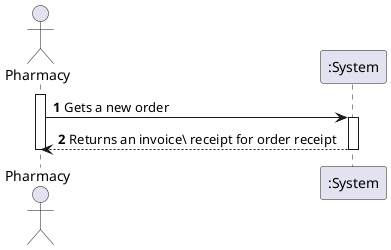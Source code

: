 @startuml
autonumber
actor "Pharmacy" as Pharmacy
participant ":System" as STM
activate Pharmacy

Pharmacy-> STM :Gets a new order
activate STM
STM --> Pharmacy : Returns an invoice\ receipt for order receipt
deactivate STM



deactivate Pharmacy
@enduml
